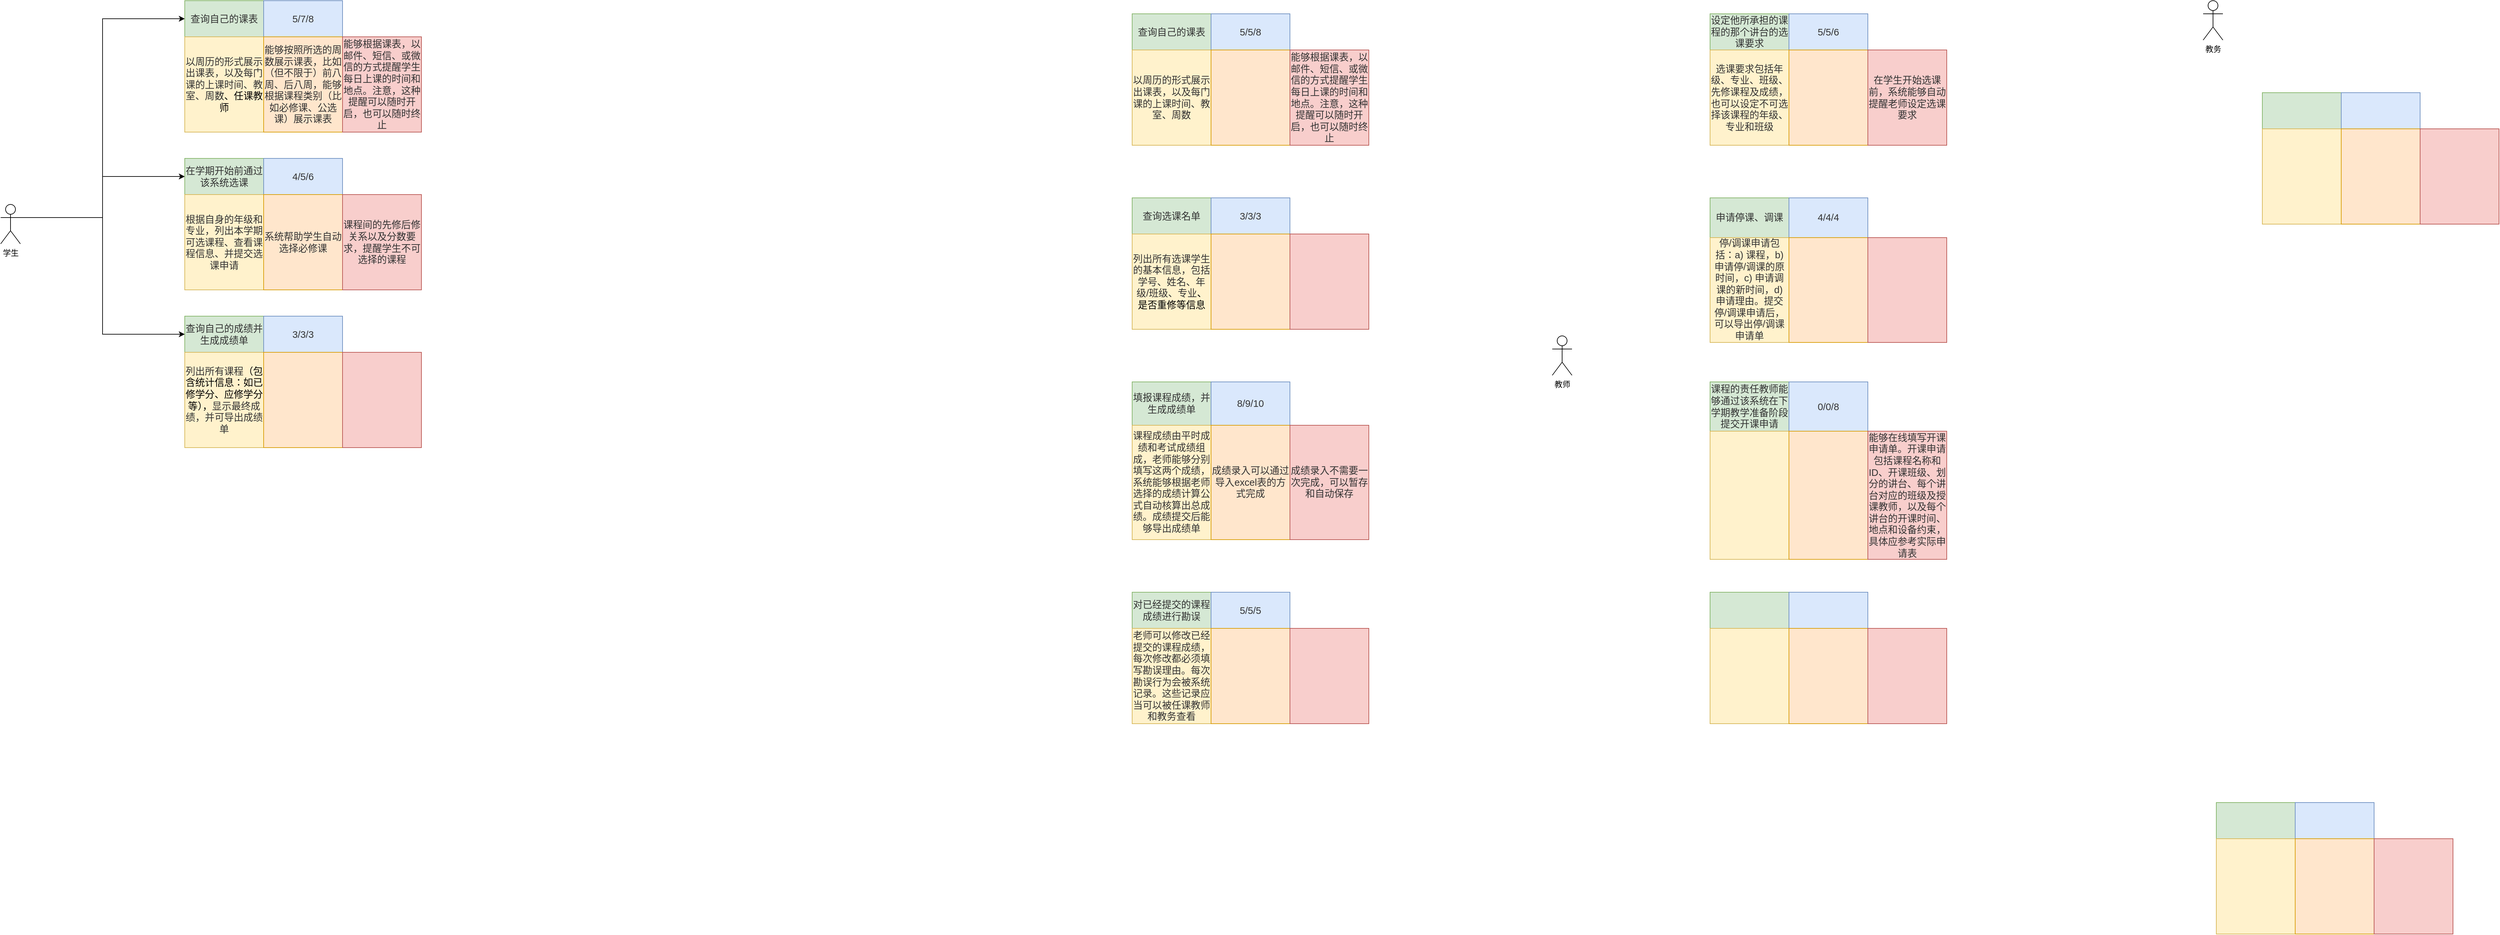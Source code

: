 <mxfile version="14.6.13" type="github">
  <diagram id="qvrvdUsLyXw7kWjGBXnA" name="Page-1">
    <mxGraphModel dx="1221" dy="739" grid="1" gridSize="10" guides="1" tooltips="1" connect="1" arrows="1" fold="1" page="1" pageScale="1" pageWidth="1654" pageHeight="2336" math="0" shadow="0">
      <root>
        <mxCell id="0" />
        <mxCell id="1" parent="0" />
        <mxCell id="gN51p7fk-sVV7GE8sbgh-3" value="教师" style="shape=umlActor;verticalLabelPosition=bottom;verticalAlign=top;html=1;outlineConnect=0;" parent="1" vertex="1">
          <mxGeometry x="2400" y="530" width="30" height="60" as="geometry" />
        </mxCell>
        <mxCell id="gN51p7fk-sVV7GE8sbgh-4" value="教务" style="shape=umlActor;verticalLabelPosition=bottom;verticalAlign=top;html=1;outlineConnect=0;" parent="1" vertex="1">
          <mxGeometry x="3390" y="20" width="30" height="60" as="geometry" />
        </mxCell>
        <mxCell id="j2GyUZiu2jQzD_m1YOnu-33" value="" style="group" vertex="1" connectable="0" parent="1">
          <mxGeometry x="40" y="20" width="640" height="680" as="geometry" />
        </mxCell>
        <mxCell id="gN51p7fk-sVV7GE8sbgh-2" value="学生" style="shape=umlActor;verticalLabelPosition=bottom;verticalAlign=top;html=1;outlineConnect=0;" parent="j2GyUZiu2jQzD_m1YOnu-33" vertex="1">
          <mxGeometry y="310" width="30" height="60" as="geometry" />
        </mxCell>
        <mxCell id="j2GyUZiu2jQzD_m1YOnu-2" value="" style="group;" vertex="1" connectable="0" parent="j2GyUZiu2jQzD_m1YOnu-33">
          <mxGeometry x="280" width="360" height="200" as="geometry" />
        </mxCell>
        <mxCell id="gN51p7fk-sVV7GE8sbgh-6" value="&lt;span style=&quot;font-size: 11.0pt ; font-family: &amp;#34;微软雅黑&amp;#34; , sans-serif ; color: #333333&quot;&gt;查询自己的课表&lt;/span&gt;" style="rounded=0;whiteSpace=wrap;html=1;fillColor=#d5e8d4;strokeColor=#82b366;" parent="j2GyUZiu2jQzD_m1YOnu-2" vertex="1">
          <mxGeometry width="120" height="55" as="geometry" />
        </mxCell>
        <mxCell id="gN51p7fk-sVV7GE8sbgh-7" value="&lt;span style=&quot;font-size: 11.0pt ; font-family: &amp;#34;微软雅黑&amp;#34; , sans-serif ; color: #333333&quot;&gt;以周历的形式展示出课表，以及每门课的上课时间、教室、周数&lt;/span&gt;&lt;span style=&quot;font-size: 11.0pt ; font-family: &amp;#34;微软雅黑&amp;#34; , sans-serif&quot;&gt;、任课教师&lt;/span&gt;" style="rounded=0;whiteSpace=wrap;html=1;fillColor=#fff2cc;strokeColor=#d6b656;" parent="j2GyUZiu2jQzD_m1YOnu-2" vertex="1">
          <mxGeometry y="55" width="120" height="145" as="geometry" />
        </mxCell>
        <mxCell id="gN51p7fk-sVV7GE8sbgh-8" value="&lt;span lang=&quot;EN-US&quot; style=&quot;font-size: 11.0pt ; font-family: &amp;#34;微软雅黑&amp;#34; , sans-serif ; color: #333333&quot;&gt;5/7/8&lt;/span&gt;" style="rounded=0;whiteSpace=wrap;html=1;fillColor=#dae8fc;strokeColor=#6c8ebf;" parent="j2GyUZiu2jQzD_m1YOnu-2" vertex="1">
          <mxGeometry x="120" width="120" height="55" as="geometry" />
        </mxCell>
        <mxCell id="gN51p7fk-sVV7GE8sbgh-9" value="&lt;span style=&quot;color: rgb(51 , 51 , 51) ; font-family: &amp;#34;helvetica&amp;#34; ; font-size: 14.667px ; text-align: left&quot;&gt;能够按照所选的周数展示课表，比如（但不限于）前八周、后八周，能够根据课程类别（比如必修课、公选课）展示课表&lt;/span&gt;" style="rounded=0;whiteSpace=wrap;html=1;fillColor=#ffe6cc;strokeColor=#d79b00;" parent="j2GyUZiu2jQzD_m1YOnu-2" vertex="1">
          <mxGeometry x="120" y="55" width="120" height="145" as="geometry" />
        </mxCell>
        <mxCell id="gN51p7fk-sVV7GE8sbgh-10" value="&lt;span style=&quot;font-size: 11.0pt ; font-family: &amp;#34;微软雅黑&amp;#34; , sans-serif ; color: #333333&quot;&gt;能够根据课表，以邮件、短信、或微信的方式提醒学生每日上课的时间和地点。注意，这种提醒可以随时开启，也可以随时终止&lt;/span&gt;" style="rounded=0;whiteSpace=wrap;html=1;fillColor=#f8cecc;strokeColor=#b85450;" parent="j2GyUZiu2jQzD_m1YOnu-2" vertex="1">
          <mxGeometry x="240" y="55" width="120" height="145" as="geometry" />
        </mxCell>
        <mxCell id="j2GyUZiu2jQzD_m1YOnu-32" style="edgeStyle=orthogonalEdgeStyle;rounded=0;orthogonalLoop=1;jettySize=auto;html=1;exitX=1;exitY=0.333;exitDx=0;exitDy=0;exitPerimeter=0;entryX=0;entryY=0.5;entryDx=0;entryDy=0;" edge="1" parent="j2GyUZiu2jQzD_m1YOnu-33" source="gN51p7fk-sVV7GE8sbgh-2" target="gN51p7fk-sVV7GE8sbgh-6">
          <mxGeometry relative="1" as="geometry" />
        </mxCell>
        <mxCell id="j2GyUZiu2jQzD_m1YOnu-5" value="" style="group;" vertex="1" connectable="0" parent="j2GyUZiu2jQzD_m1YOnu-33">
          <mxGeometry x="280" y="240" width="360" height="200" as="geometry" />
        </mxCell>
        <mxCell id="j2GyUZiu2jQzD_m1YOnu-6" value="&lt;span style=&quot;font-size: 11.0pt ; font-family: &amp;#34;微软雅黑&amp;#34; , sans-serif ; color: #333333&quot;&gt;在学期开始前通过该系统选课&lt;/span&gt;" style="rounded=0;whiteSpace=wrap;html=1;fillColor=#d5e8d4;strokeColor=#82b366;" vertex="1" parent="j2GyUZiu2jQzD_m1YOnu-5">
          <mxGeometry width="120" height="55" as="geometry" />
        </mxCell>
        <mxCell id="j2GyUZiu2jQzD_m1YOnu-7" value="&lt;span style=&quot;font-size: 11.0pt ; font-family: &amp;#34;微软雅黑&amp;#34; , sans-serif ; color: #333333&quot;&gt;根据自身的年级和专业，列出本学期可选课程、查看课程信息、并提交选课申请&lt;/span&gt;" style="rounded=0;whiteSpace=wrap;html=1;fillColor=#fff2cc;strokeColor=#d6b656;" vertex="1" parent="j2GyUZiu2jQzD_m1YOnu-5">
          <mxGeometry y="55" width="120" height="145" as="geometry" />
        </mxCell>
        <mxCell id="j2GyUZiu2jQzD_m1YOnu-8" value="&lt;span lang=&quot;EN-US&quot; style=&quot;font-size: 11.0pt ; font-family: &amp;#34;微软雅黑&amp;#34; , sans-serif ; color: #333333&quot;&gt;4/5/6&lt;/span&gt;" style="rounded=0;whiteSpace=wrap;html=1;fillColor=#dae8fc;strokeColor=#6c8ebf;" vertex="1" parent="j2GyUZiu2jQzD_m1YOnu-5">
          <mxGeometry x="120" width="120" height="55" as="geometry" />
        </mxCell>
        <mxCell id="j2GyUZiu2jQzD_m1YOnu-9" value="&lt;span style=&quot;font-size: 11.0pt ; font-family: &amp;#34;微软雅黑&amp;#34; , sans-serif ; color: #333333&quot;&gt;系统帮助学生自动选择必修课&lt;/span&gt;" style="rounded=0;whiteSpace=wrap;html=1;fillColor=#ffe6cc;strokeColor=#d79b00;" vertex="1" parent="j2GyUZiu2jQzD_m1YOnu-5">
          <mxGeometry x="120" y="55" width="120" height="145" as="geometry" />
        </mxCell>
        <mxCell id="j2GyUZiu2jQzD_m1YOnu-10" value="&lt;span style=&quot;font-size: 11.0pt ; font-family: &amp;#34;微软雅黑&amp;#34; , sans-serif ; color: #333333&quot;&gt;课程间的先修后修关系以及分数要求，提醒学生不可选择的课程&lt;/span&gt;" style="rounded=0;whiteSpace=wrap;html=1;fillColor=#f8cecc;strokeColor=#b85450;" vertex="1" parent="j2GyUZiu2jQzD_m1YOnu-5">
          <mxGeometry x="240" y="55" width="120" height="145" as="geometry" />
        </mxCell>
        <mxCell id="j2GyUZiu2jQzD_m1YOnu-30" style="edgeStyle=orthogonalEdgeStyle;rounded=0;orthogonalLoop=1;jettySize=auto;html=1;exitX=1;exitY=0.333;exitDx=0;exitDy=0;exitPerimeter=0;entryX=0;entryY=0.5;entryDx=0;entryDy=0;" edge="1" parent="j2GyUZiu2jQzD_m1YOnu-33" source="gN51p7fk-sVV7GE8sbgh-2" target="j2GyUZiu2jQzD_m1YOnu-6">
          <mxGeometry relative="1" as="geometry" />
        </mxCell>
        <mxCell id="j2GyUZiu2jQzD_m1YOnu-11" value="" style="group;" vertex="1" connectable="0" parent="j2GyUZiu2jQzD_m1YOnu-33">
          <mxGeometry x="280" y="480" width="360" height="200" as="geometry" />
        </mxCell>
        <mxCell id="j2GyUZiu2jQzD_m1YOnu-12" value="&lt;span style=&quot;font-size: 11.0pt ; font-family: &amp;#34;微软雅黑&amp;#34; , sans-serif ; color: #333333&quot;&gt;查询自己的成绩并生成成绩单&lt;/span&gt;" style="rounded=0;whiteSpace=wrap;html=1;fillColor=#d5e8d4;strokeColor=#82b366;" vertex="1" parent="j2GyUZiu2jQzD_m1YOnu-11">
          <mxGeometry width="120" height="55" as="geometry" />
        </mxCell>
        <mxCell id="j2GyUZiu2jQzD_m1YOnu-13" value="&lt;span style=&quot;font-size: 11.0pt ; font-family: &amp;#34;微软雅黑&amp;#34; , sans-serif ; color: #333333&quot;&gt;列出所有课程&lt;/span&gt;&lt;span style=&quot;font-size: 11.0pt ; font-family: &amp;#34;微软雅黑&amp;#34; , sans-serif&quot;&gt;（包含统计信息：如已修学分、应修学分等），&lt;span style=&quot;color: #333333&quot;&gt;显示最终成绩，并可导出成绩单&lt;/span&gt;&lt;/span&gt;" style="rounded=0;whiteSpace=wrap;html=1;fillColor=#fff2cc;strokeColor=#d6b656;" vertex="1" parent="j2GyUZiu2jQzD_m1YOnu-11">
          <mxGeometry y="55" width="120" height="145" as="geometry" />
        </mxCell>
        <mxCell id="j2GyUZiu2jQzD_m1YOnu-14" value="&lt;span lang=&quot;EN-US&quot; style=&quot;font-size: 11.0pt ; font-family: &amp;#34;微软雅黑&amp;#34; , sans-serif ; color: #333333&quot;&gt;3/3/3&lt;/span&gt;" style="rounded=0;whiteSpace=wrap;html=1;fillColor=#dae8fc;strokeColor=#6c8ebf;" vertex="1" parent="j2GyUZiu2jQzD_m1YOnu-11">
          <mxGeometry x="120" width="120" height="55" as="geometry" />
        </mxCell>
        <mxCell id="j2GyUZiu2jQzD_m1YOnu-15" value="" style="rounded=0;whiteSpace=wrap;html=1;fillColor=#ffe6cc;strokeColor=#d79b00;" vertex="1" parent="j2GyUZiu2jQzD_m1YOnu-11">
          <mxGeometry x="120" y="55" width="120" height="145" as="geometry" />
        </mxCell>
        <mxCell id="j2GyUZiu2jQzD_m1YOnu-16" value="" style="rounded=0;whiteSpace=wrap;html=1;fillColor=#f8cecc;strokeColor=#b85450;" vertex="1" parent="j2GyUZiu2jQzD_m1YOnu-11">
          <mxGeometry x="240" y="55" width="120" height="145" as="geometry" />
        </mxCell>
        <mxCell id="j2GyUZiu2jQzD_m1YOnu-31" style="edgeStyle=orthogonalEdgeStyle;rounded=0;orthogonalLoop=1;jettySize=auto;html=1;exitX=1;exitY=0.333;exitDx=0;exitDy=0;exitPerimeter=0;entryX=0;entryY=0.5;entryDx=0;entryDy=0;" edge="1" parent="j2GyUZiu2jQzD_m1YOnu-33" source="gN51p7fk-sVV7GE8sbgh-2" target="j2GyUZiu2jQzD_m1YOnu-12">
          <mxGeometry relative="1" as="geometry" />
        </mxCell>
        <mxCell id="j2GyUZiu2jQzD_m1YOnu-47" value="" style="group;" vertex="1" connectable="0" parent="1">
          <mxGeometry x="1761" y="920" width="360" height="200" as="geometry" />
        </mxCell>
        <mxCell id="j2GyUZiu2jQzD_m1YOnu-48" value="&lt;span style=&quot;font-size: 11.0pt ; font-family: &amp;#34;微软雅黑&amp;#34; , sans-serif ; color: #333333&quot;&gt;对已经提交的课程成绩进行勘误&lt;/span&gt;" style="rounded=0;whiteSpace=wrap;html=1;fillColor=#d5e8d4;strokeColor=#82b366;" vertex="1" parent="j2GyUZiu2jQzD_m1YOnu-47">
          <mxGeometry width="120" height="55" as="geometry" />
        </mxCell>
        <mxCell id="j2GyUZiu2jQzD_m1YOnu-49" value="&lt;span style=&quot;font-size: 11.0pt ; font-family: &amp;#34;微软雅黑&amp;#34; , sans-serif ; color: #333333&quot;&gt;老师可以修改已经提交的课程成绩，每次修改都必须填写勘误理由。每次勘误行为会被系统记录。这些记录应当可以被任课教师和教务查看&lt;/span&gt;" style="rounded=0;whiteSpace=wrap;html=1;fillColor=#fff2cc;strokeColor=#d6b656;" vertex="1" parent="j2GyUZiu2jQzD_m1YOnu-47">
          <mxGeometry y="55" width="120" height="145" as="geometry" />
        </mxCell>
        <mxCell id="j2GyUZiu2jQzD_m1YOnu-50" value="&lt;span lang=&quot;EN-US&quot; style=&quot;font-size: 11.0pt ; font-family: &amp;#34;微软雅黑&amp;#34; , sans-serif ; color: #333333&quot;&gt;5/5/5&lt;/span&gt;" style="rounded=0;whiteSpace=wrap;html=1;fillColor=#dae8fc;strokeColor=#6c8ebf;" vertex="1" parent="j2GyUZiu2jQzD_m1YOnu-47">
          <mxGeometry x="120" width="120" height="55" as="geometry" />
        </mxCell>
        <mxCell id="j2GyUZiu2jQzD_m1YOnu-51" value="" style="rounded=0;whiteSpace=wrap;html=1;fillColor=#ffe6cc;strokeColor=#d79b00;" vertex="1" parent="j2GyUZiu2jQzD_m1YOnu-47">
          <mxGeometry x="120" y="55" width="120" height="145" as="geometry" />
        </mxCell>
        <mxCell id="j2GyUZiu2jQzD_m1YOnu-52" value="" style="rounded=0;whiteSpace=wrap;html=1;fillColor=#f8cecc;strokeColor=#b85450;" vertex="1" parent="j2GyUZiu2jQzD_m1YOnu-47">
          <mxGeometry x="240" y="55" width="120" height="145" as="geometry" />
        </mxCell>
        <mxCell id="j2GyUZiu2jQzD_m1YOnu-53" value="" style="group;" vertex="1" connectable="0" parent="1">
          <mxGeometry x="1761" y="40" width="360" height="200" as="geometry" />
        </mxCell>
        <mxCell id="j2GyUZiu2jQzD_m1YOnu-54" value="&lt;span style=&quot;font-size: 11.0pt ; font-family: &amp;#34;微软雅黑&amp;#34; , sans-serif ; color: #333333&quot;&gt;查询自己的课表&lt;/span&gt;" style="rounded=0;whiteSpace=wrap;html=1;fillColor=#d5e8d4;strokeColor=#82b366;" vertex="1" parent="j2GyUZiu2jQzD_m1YOnu-53">
          <mxGeometry width="120" height="55" as="geometry" />
        </mxCell>
        <mxCell id="j2GyUZiu2jQzD_m1YOnu-55" value="&lt;span style=&quot;font-size: 11.0pt ; font-family: &amp;#34;微软雅黑&amp;#34; , sans-serif ; color: #333333&quot;&gt;以周历的形式展示出课表，以及每门课的上课时间、教室、周数&lt;/span&gt;" style="rounded=0;whiteSpace=wrap;html=1;fillColor=#fff2cc;strokeColor=#d6b656;" vertex="1" parent="j2GyUZiu2jQzD_m1YOnu-53">
          <mxGeometry y="55" width="120" height="145" as="geometry" />
        </mxCell>
        <mxCell id="j2GyUZiu2jQzD_m1YOnu-56" value="&lt;span lang=&quot;EN-US&quot; style=&quot;font-size: 11.0pt ; font-family: &amp;#34;微软雅黑&amp;#34; , sans-serif ; color: #333333&quot;&gt;5/5/8&lt;/span&gt;" style="rounded=0;whiteSpace=wrap;html=1;fillColor=#dae8fc;strokeColor=#6c8ebf;" vertex="1" parent="j2GyUZiu2jQzD_m1YOnu-53">
          <mxGeometry x="120" width="120" height="55" as="geometry" />
        </mxCell>
        <mxCell id="j2GyUZiu2jQzD_m1YOnu-57" value="" style="rounded=0;whiteSpace=wrap;html=1;fillColor=#ffe6cc;strokeColor=#d79b00;" vertex="1" parent="j2GyUZiu2jQzD_m1YOnu-53">
          <mxGeometry x="120" y="55" width="120" height="145" as="geometry" />
        </mxCell>
        <mxCell id="j2GyUZiu2jQzD_m1YOnu-58" value="&lt;span style=&quot;font-size: 11.0pt ; font-family: &amp;#34;微软雅黑&amp;#34; , sans-serif ; color: #333333&quot;&gt;能够根据课表，以邮件、短信、或微信的方式提醒学生每日上课的时间和地点。注意，这种提醒可以随时开启，也可以随时终止&lt;/span&gt;" style="rounded=0;whiteSpace=wrap;html=1;fillColor=#f8cecc;strokeColor=#b85450;" vertex="1" parent="j2GyUZiu2jQzD_m1YOnu-53">
          <mxGeometry x="240" y="55" width="120" height="145" as="geometry" />
        </mxCell>
        <mxCell id="j2GyUZiu2jQzD_m1YOnu-59" value="" style="group;" vertex="1" connectable="0" parent="1">
          <mxGeometry x="1761" y="320" width="360" height="200" as="geometry" />
        </mxCell>
        <mxCell id="j2GyUZiu2jQzD_m1YOnu-60" value="&lt;span style=&quot;font-size: 11.0pt ; font-family: &amp;#34;微软雅黑&amp;#34; , sans-serif ; color: #333333&quot;&gt;查询选课名单&lt;/span&gt;" style="rounded=0;whiteSpace=wrap;html=1;fillColor=#d5e8d4;strokeColor=#82b366;" vertex="1" parent="j2GyUZiu2jQzD_m1YOnu-59">
          <mxGeometry width="120" height="55" as="geometry" />
        </mxCell>
        <mxCell id="j2GyUZiu2jQzD_m1YOnu-61" value="&lt;span style=&quot;font-size: 11.0pt ; font-family: &amp;#34;微软雅黑&amp;#34; , sans-serif ; color: #333333&quot;&gt;列出所有选课学生的基本信息，包括学号、姓名、年级&lt;span lang=&quot;EN-US&quot;&gt;/&lt;/span&gt;班级、专业&lt;/span&gt;&lt;span style=&quot;font-size: 11pt ; font-family: , sans-serif&quot;&gt;、是否重修等信息&lt;/span&gt;" style="rounded=0;whiteSpace=wrap;html=1;fillColor=#fff2cc;strokeColor=#d6b656;" vertex="1" parent="j2GyUZiu2jQzD_m1YOnu-59">
          <mxGeometry y="55" width="120" height="145" as="geometry" />
        </mxCell>
        <mxCell id="j2GyUZiu2jQzD_m1YOnu-62" value="&lt;span lang=&quot;EN-US&quot; style=&quot;font-size: 11.0pt ; font-family: &amp;#34;微软雅黑&amp;#34; , sans-serif ; color: #333333&quot;&gt;3/3/3&lt;/span&gt;" style="rounded=0;whiteSpace=wrap;html=1;fillColor=#dae8fc;strokeColor=#6c8ebf;" vertex="1" parent="j2GyUZiu2jQzD_m1YOnu-59">
          <mxGeometry x="120" width="120" height="55" as="geometry" />
        </mxCell>
        <mxCell id="j2GyUZiu2jQzD_m1YOnu-63" value="" style="rounded=0;whiteSpace=wrap;html=1;fillColor=#ffe6cc;strokeColor=#d79b00;" vertex="1" parent="j2GyUZiu2jQzD_m1YOnu-59">
          <mxGeometry x="120" y="55" width="120" height="145" as="geometry" />
        </mxCell>
        <mxCell id="j2GyUZiu2jQzD_m1YOnu-64" value="" style="rounded=0;whiteSpace=wrap;html=1;fillColor=#f8cecc;strokeColor=#b85450;" vertex="1" parent="j2GyUZiu2jQzD_m1YOnu-59">
          <mxGeometry x="240" y="55" width="120" height="145" as="geometry" />
        </mxCell>
        <mxCell id="j2GyUZiu2jQzD_m1YOnu-65" value="" style="group;" vertex="1" connectable="0" parent="1">
          <mxGeometry x="1761" y="600" width="360" height="240" as="geometry" />
        </mxCell>
        <mxCell id="j2GyUZiu2jQzD_m1YOnu-66" value="&lt;span style=&quot;font-size: 11.0pt ; font-family: &amp;#34;微软雅黑&amp;#34; , sans-serif ; color: #333333&quot;&gt;填报课程成绩，并生成成绩单&lt;/span&gt;" style="rounded=0;whiteSpace=wrap;html=1;fillColor=#d5e8d4;strokeColor=#82b366;" vertex="1" parent="j2GyUZiu2jQzD_m1YOnu-65">
          <mxGeometry width="120" height="66" as="geometry" />
        </mxCell>
        <mxCell id="j2GyUZiu2jQzD_m1YOnu-67" value="&lt;span style=&quot;font-size: 11.0pt ; font-family: &amp;#34;微软雅黑&amp;#34; , sans-serif ; color: #333333&quot;&gt;课程成绩由平时成绩和考试成绩组成，老师能够分别填写这两个成绩，系统能够根据老师选择的成绩计算公式自动核算出总成绩。成绩提交后能够导出成绩单&lt;/span&gt;" style="rounded=0;whiteSpace=wrap;html=1;fillColor=#fff2cc;strokeColor=#d6b656;" vertex="1" parent="j2GyUZiu2jQzD_m1YOnu-65">
          <mxGeometry y="66" width="120" height="174" as="geometry" />
        </mxCell>
        <mxCell id="j2GyUZiu2jQzD_m1YOnu-68" value="&lt;span lang=&quot;EN-US&quot; style=&quot;font-size: 11.0pt ; font-family: &amp;#34;微软雅黑&amp;#34; , sans-serif ; color: #333333&quot;&gt;8/9/10&lt;/span&gt;" style="rounded=0;whiteSpace=wrap;html=1;fillColor=#dae8fc;strokeColor=#6c8ebf;" vertex="1" parent="j2GyUZiu2jQzD_m1YOnu-65">
          <mxGeometry x="120" width="120" height="66" as="geometry" />
        </mxCell>
        <mxCell id="j2GyUZiu2jQzD_m1YOnu-69" value="&lt;span style=&quot;font-size: 11.0pt ; font-family: &amp;#34;微软雅黑&amp;#34; , sans-serif ; color: #333333&quot;&gt;成绩录入可以通过导入&lt;span lang=&quot;EN-US&quot;&gt;excel&lt;/span&gt;表的方式完成&lt;/span&gt;" style="rounded=0;whiteSpace=wrap;html=1;fillColor=#ffe6cc;strokeColor=#d79b00;" vertex="1" parent="j2GyUZiu2jQzD_m1YOnu-65">
          <mxGeometry x="120" y="66" width="120" height="174" as="geometry" />
        </mxCell>
        <mxCell id="j2GyUZiu2jQzD_m1YOnu-70" value="&lt;span style=&quot;font-size: 11.0pt ; font-family: &amp;#34;微软雅黑&amp;#34; , sans-serif ; color: #333333&quot;&gt;成绩录入不需要一次完成，可以暂存和自动保存&lt;/span&gt;" style="rounded=0;whiteSpace=wrap;html=1;fillColor=#f8cecc;strokeColor=#b85450;" vertex="1" parent="j2GyUZiu2jQzD_m1YOnu-65">
          <mxGeometry x="240" y="66" width="120" height="174" as="geometry" />
        </mxCell>
        <mxCell id="j2GyUZiu2jQzD_m1YOnu-71" value="" style="group;" vertex="1" connectable="0" parent="1">
          <mxGeometry x="3410" y="1240" width="360" height="200" as="geometry" />
        </mxCell>
        <mxCell id="j2GyUZiu2jQzD_m1YOnu-72" value="" style="rounded=0;whiteSpace=wrap;html=1;fillColor=#d5e8d4;strokeColor=#82b366;" vertex="1" parent="j2GyUZiu2jQzD_m1YOnu-71">
          <mxGeometry width="120" height="55" as="geometry" />
        </mxCell>
        <mxCell id="j2GyUZiu2jQzD_m1YOnu-73" value="" style="rounded=0;whiteSpace=wrap;html=1;fillColor=#fff2cc;strokeColor=#d6b656;" vertex="1" parent="j2GyUZiu2jQzD_m1YOnu-71">
          <mxGeometry y="55" width="120" height="145" as="geometry" />
        </mxCell>
        <mxCell id="j2GyUZiu2jQzD_m1YOnu-74" value="" style="rounded=0;whiteSpace=wrap;html=1;fillColor=#dae8fc;strokeColor=#6c8ebf;" vertex="1" parent="j2GyUZiu2jQzD_m1YOnu-71">
          <mxGeometry x="120" width="120" height="55" as="geometry" />
        </mxCell>
        <mxCell id="j2GyUZiu2jQzD_m1YOnu-75" value="" style="rounded=0;whiteSpace=wrap;html=1;fillColor=#ffe6cc;strokeColor=#d79b00;" vertex="1" parent="j2GyUZiu2jQzD_m1YOnu-71">
          <mxGeometry x="120" y="55" width="120" height="145" as="geometry" />
        </mxCell>
        <mxCell id="j2GyUZiu2jQzD_m1YOnu-76" value="" style="rounded=0;whiteSpace=wrap;html=1;fillColor=#f8cecc;strokeColor=#b85450;" vertex="1" parent="j2GyUZiu2jQzD_m1YOnu-71">
          <mxGeometry x="240" y="55" width="120" height="145" as="geometry" />
        </mxCell>
        <mxCell id="j2GyUZiu2jQzD_m1YOnu-77" value="" style="group;" vertex="1" connectable="0" parent="1">
          <mxGeometry x="2640" y="40" width="360" height="200" as="geometry" />
        </mxCell>
        <mxCell id="j2GyUZiu2jQzD_m1YOnu-78" value="&lt;span style=&quot;font-size: 11.0pt ; font-family: &amp;#34;微软雅黑&amp;#34; , sans-serif ; color: #333333&quot;&gt;设定他所承担的课程的那个讲台的选课要求&lt;/span&gt;" style="rounded=0;whiteSpace=wrap;html=1;fillColor=#d5e8d4;strokeColor=#82b366;" vertex="1" parent="j2GyUZiu2jQzD_m1YOnu-77">
          <mxGeometry width="120" height="55" as="geometry" />
        </mxCell>
        <mxCell id="j2GyUZiu2jQzD_m1YOnu-79" value="&lt;span style=&quot;font-size: 11.0pt ; font-family: &amp;#34;微软雅黑&amp;#34; , sans-serif ; color: #333333&quot;&gt;选课要求包括年级、专业、班级、先修课程及成绩，也可以设定不可选择该课程的年级、专业和班级&lt;/span&gt;" style="rounded=0;whiteSpace=wrap;html=1;fillColor=#fff2cc;strokeColor=#d6b656;" vertex="1" parent="j2GyUZiu2jQzD_m1YOnu-77">
          <mxGeometry y="55" width="120" height="145" as="geometry" />
        </mxCell>
        <mxCell id="j2GyUZiu2jQzD_m1YOnu-80" value="&lt;span lang=&quot;EN-US&quot; style=&quot;font-size: 11.0pt ; font-family: &amp;#34;微软雅黑&amp;#34; , sans-serif ; color: #333333&quot;&gt;5/5/6&lt;/span&gt;" style="rounded=0;whiteSpace=wrap;html=1;fillColor=#dae8fc;strokeColor=#6c8ebf;" vertex="1" parent="j2GyUZiu2jQzD_m1YOnu-77">
          <mxGeometry x="120" width="120" height="55" as="geometry" />
        </mxCell>
        <mxCell id="j2GyUZiu2jQzD_m1YOnu-81" value="" style="rounded=0;whiteSpace=wrap;html=1;fillColor=#ffe6cc;strokeColor=#d79b00;" vertex="1" parent="j2GyUZiu2jQzD_m1YOnu-77">
          <mxGeometry x="120" y="55" width="120" height="145" as="geometry" />
        </mxCell>
        <mxCell id="j2GyUZiu2jQzD_m1YOnu-82" value="&lt;span style=&quot;font-size: 11.0pt ; font-family: &amp;#34;微软雅黑&amp;#34; , sans-serif ; color: #333333&quot;&gt;在学生开始选课前，系统能够自动提醒老师设定选课要求&lt;/span&gt;" style="rounded=0;whiteSpace=wrap;html=1;fillColor=#f8cecc;strokeColor=#b85450;" vertex="1" parent="j2GyUZiu2jQzD_m1YOnu-77">
          <mxGeometry x="240" y="55" width="120" height="145" as="geometry" />
        </mxCell>
        <mxCell id="j2GyUZiu2jQzD_m1YOnu-83" value="" style="group;" vertex="1" connectable="0" parent="1">
          <mxGeometry x="2640" y="320" width="360" height="220" as="geometry" />
        </mxCell>
        <mxCell id="j2GyUZiu2jQzD_m1YOnu-84" value="&lt;span style=&quot;font-size: 11.0pt ; font-family: &amp;#34;微软雅黑&amp;#34; , sans-serif ; color: #333333&quot;&gt;申请停课、调课&lt;/span&gt;" style="rounded=0;whiteSpace=wrap;html=1;fillColor=#d5e8d4;strokeColor=#82b366;" vertex="1" parent="j2GyUZiu2jQzD_m1YOnu-83">
          <mxGeometry width="120" height="60.5" as="geometry" />
        </mxCell>
        <mxCell id="j2GyUZiu2jQzD_m1YOnu-85" value="&lt;span style=&quot;font-size: 11.0pt ; font-family: &amp;#34;微软雅黑&amp;#34; , sans-serif ; color: #333333&quot;&gt;停&lt;span lang=&quot;EN-US&quot;&gt;/&lt;/span&gt;调课申请包括：&lt;span lang=&quot;EN-US&quot;&gt;a) &lt;/span&gt;课程，&lt;span lang=&quot;EN-US&quot;&gt;b) &lt;/span&gt;申请停&lt;span lang=&quot;EN-US&quot;&gt;/&lt;/span&gt;调课的原时间，&lt;span lang=&quot;EN-US&quot;&gt;c) &lt;/span&gt;申请调课的新时间，&lt;span lang=&quot;EN-US&quot;&gt;d) &lt;/span&gt;申请理由。提交停&lt;span lang=&quot;EN-US&quot;&gt;/&lt;/span&gt;调课申请后，可以导出停&lt;span lang=&quot;EN-US&quot;&gt;/&lt;/span&gt;调课申请单&lt;/span&gt;" style="rounded=0;whiteSpace=wrap;html=1;fillColor=#fff2cc;strokeColor=#d6b656;" vertex="1" parent="j2GyUZiu2jQzD_m1YOnu-83">
          <mxGeometry y="60.5" width="120" height="159.5" as="geometry" />
        </mxCell>
        <mxCell id="j2GyUZiu2jQzD_m1YOnu-86" value="&lt;span lang=&quot;EN-US&quot; style=&quot;font-size: 11.0pt ; font-family: &amp;#34;微软雅黑&amp;#34; , sans-serif ; color: #333333&quot;&gt;4/4/4&lt;/span&gt;" style="rounded=0;whiteSpace=wrap;html=1;fillColor=#dae8fc;strokeColor=#6c8ebf;" vertex="1" parent="j2GyUZiu2jQzD_m1YOnu-83">
          <mxGeometry x="120" width="120" height="60.5" as="geometry" />
        </mxCell>
        <mxCell id="j2GyUZiu2jQzD_m1YOnu-87" value="" style="rounded=0;whiteSpace=wrap;html=1;fillColor=#ffe6cc;strokeColor=#d79b00;" vertex="1" parent="j2GyUZiu2jQzD_m1YOnu-83">
          <mxGeometry x="120" y="60.5" width="120" height="159.5" as="geometry" />
        </mxCell>
        <mxCell id="j2GyUZiu2jQzD_m1YOnu-88" value="" style="rounded=0;whiteSpace=wrap;html=1;fillColor=#f8cecc;strokeColor=#b85450;" vertex="1" parent="j2GyUZiu2jQzD_m1YOnu-83">
          <mxGeometry x="240" y="60.5" width="120" height="159.5" as="geometry" />
        </mxCell>
        <mxCell id="j2GyUZiu2jQzD_m1YOnu-96" value="" style="group;" vertex="1" connectable="0" parent="1">
          <mxGeometry x="2640" y="920" width="360" height="200" as="geometry" />
        </mxCell>
        <mxCell id="j2GyUZiu2jQzD_m1YOnu-97" value="" style="rounded=0;whiteSpace=wrap;html=1;fillColor=#d5e8d4;strokeColor=#82b366;" vertex="1" parent="j2GyUZiu2jQzD_m1YOnu-96">
          <mxGeometry width="120" height="55" as="geometry" />
        </mxCell>
        <mxCell id="j2GyUZiu2jQzD_m1YOnu-98" value="" style="rounded=0;whiteSpace=wrap;html=1;fillColor=#fff2cc;strokeColor=#d6b656;" vertex="1" parent="j2GyUZiu2jQzD_m1YOnu-96">
          <mxGeometry y="55" width="120" height="145" as="geometry" />
        </mxCell>
        <mxCell id="j2GyUZiu2jQzD_m1YOnu-99" value="" style="rounded=0;whiteSpace=wrap;html=1;fillColor=#dae8fc;strokeColor=#6c8ebf;" vertex="1" parent="j2GyUZiu2jQzD_m1YOnu-96">
          <mxGeometry x="120" width="120" height="55" as="geometry" />
        </mxCell>
        <mxCell id="j2GyUZiu2jQzD_m1YOnu-100" value="" style="rounded=0;whiteSpace=wrap;html=1;fillColor=#ffe6cc;strokeColor=#d79b00;" vertex="1" parent="j2GyUZiu2jQzD_m1YOnu-96">
          <mxGeometry x="120" y="55" width="120" height="145" as="geometry" />
        </mxCell>
        <mxCell id="j2GyUZiu2jQzD_m1YOnu-101" value="" style="rounded=0;whiteSpace=wrap;html=1;fillColor=#f8cecc;strokeColor=#b85450;" vertex="1" parent="j2GyUZiu2jQzD_m1YOnu-96">
          <mxGeometry x="240" y="55" width="120" height="145" as="geometry" />
        </mxCell>
        <mxCell id="j2GyUZiu2jQzD_m1YOnu-103" value="" style="group;" vertex="1" connectable="0" parent="1">
          <mxGeometry x="3480" y="160" width="360" height="200" as="geometry" />
        </mxCell>
        <mxCell id="j2GyUZiu2jQzD_m1YOnu-104" value="" style="rounded=0;whiteSpace=wrap;html=1;fillColor=#d5e8d4;strokeColor=#82b366;" vertex="1" parent="j2GyUZiu2jQzD_m1YOnu-103">
          <mxGeometry width="120" height="55" as="geometry" />
        </mxCell>
        <mxCell id="j2GyUZiu2jQzD_m1YOnu-105" value="" style="rounded=0;whiteSpace=wrap;html=1;fillColor=#fff2cc;strokeColor=#d6b656;" vertex="1" parent="j2GyUZiu2jQzD_m1YOnu-103">
          <mxGeometry y="55" width="120" height="145" as="geometry" />
        </mxCell>
        <mxCell id="j2GyUZiu2jQzD_m1YOnu-106" value="" style="rounded=0;whiteSpace=wrap;html=1;fillColor=#dae8fc;strokeColor=#6c8ebf;" vertex="1" parent="j2GyUZiu2jQzD_m1YOnu-103">
          <mxGeometry x="120" width="120" height="55" as="geometry" />
        </mxCell>
        <mxCell id="j2GyUZiu2jQzD_m1YOnu-107" value="" style="rounded=0;whiteSpace=wrap;html=1;fillColor=#ffe6cc;strokeColor=#d79b00;" vertex="1" parent="j2GyUZiu2jQzD_m1YOnu-103">
          <mxGeometry x="120" y="55" width="120" height="145" as="geometry" />
        </mxCell>
        <mxCell id="j2GyUZiu2jQzD_m1YOnu-108" value="" style="rounded=0;whiteSpace=wrap;html=1;fillColor=#f8cecc;strokeColor=#b85450;" vertex="1" parent="j2GyUZiu2jQzD_m1YOnu-103">
          <mxGeometry x="240" y="55" width="120" height="145" as="geometry" />
        </mxCell>
        <mxCell id="j2GyUZiu2jQzD_m1YOnu-110" value="" style="group" vertex="1" connectable="0" parent="1">
          <mxGeometry x="2640" y="600" width="360" height="270" as="geometry" />
        </mxCell>
        <mxCell id="j2GyUZiu2jQzD_m1YOnu-91" value="&lt;span style=&quot;font-size: 11.0pt ; font-family: &amp;#34;微软雅黑&amp;#34; , sans-serif ; color: #333333&quot;&gt;课程的责任教师能够通过该系统在下学期教学准备阶段提交开课申请&lt;/span&gt;" style="rounded=0;whiteSpace=wrap;html=1;fillColor=#d5e8d4;strokeColor=#82b366;" vertex="1" parent="j2GyUZiu2jQzD_m1YOnu-110">
          <mxGeometry width="120" height="75" as="geometry" />
        </mxCell>
        <mxCell id="j2GyUZiu2jQzD_m1YOnu-92" value="" style="rounded=0;whiteSpace=wrap;html=1;fillColor=#fff2cc;strokeColor=#d6b656;" vertex="1" parent="j2GyUZiu2jQzD_m1YOnu-110">
          <mxGeometry y="75" width="120" height="195" as="geometry" />
        </mxCell>
        <mxCell id="j2GyUZiu2jQzD_m1YOnu-93" value="&lt;span lang=&quot;EN-US&quot; style=&quot;font-size: 11.0pt ; font-family: &amp;#34;微软雅黑&amp;#34; , sans-serif ; color: #333333&quot;&gt;0/0/8&lt;/span&gt;" style="rounded=0;whiteSpace=wrap;html=1;fillColor=#dae8fc;strokeColor=#6c8ebf;" vertex="1" parent="j2GyUZiu2jQzD_m1YOnu-110">
          <mxGeometry x="120" width="120" height="75" as="geometry" />
        </mxCell>
        <mxCell id="j2GyUZiu2jQzD_m1YOnu-94" value="" style="rounded=0;whiteSpace=wrap;html=1;fillColor=#ffe6cc;strokeColor=#d79b00;" vertex="1" parent="j2GyUZiu2jQzD_m1YOnu-110">
          <mxGeometry x="120" y="75" width="120" height="195" as="geometry" />
        </mxCell>
        <mxCell id="j2GyUZiu2jQzD_m1YOnu-95" value="&lt;span style=&quot;font-size: 11.0pt ; font-family: &amp;#34;微软雅黑&amp;#34; , sans-serif ; color: #333333&quot;&gt;能够在线填写开课申请单。开课申请包括课程名称和&lt;span lang=&quot;EN-US&quot;&gt;ID&lt;/span&gt;、开课班级、划分的讲台、每个讲台对应的班级及授课教师，以及每个讲台的开课时间、地点和设备约束，具体应参考实际申请表&lt;/span&gt;" style="rounded=0;whiteSpace=wrap;html=1;fillColor=#f8cecc;strokeColor=#b85450;" vertex="1" parent="j2GyUZiu2jQzD_m1YOnu-110">
          <mxGeometry x="240" y="75" width="120" height="195" as="geometry" />
        </mxCell>
      </root>
    </mxGraphModel>
  </diagram>
</mxfile>

